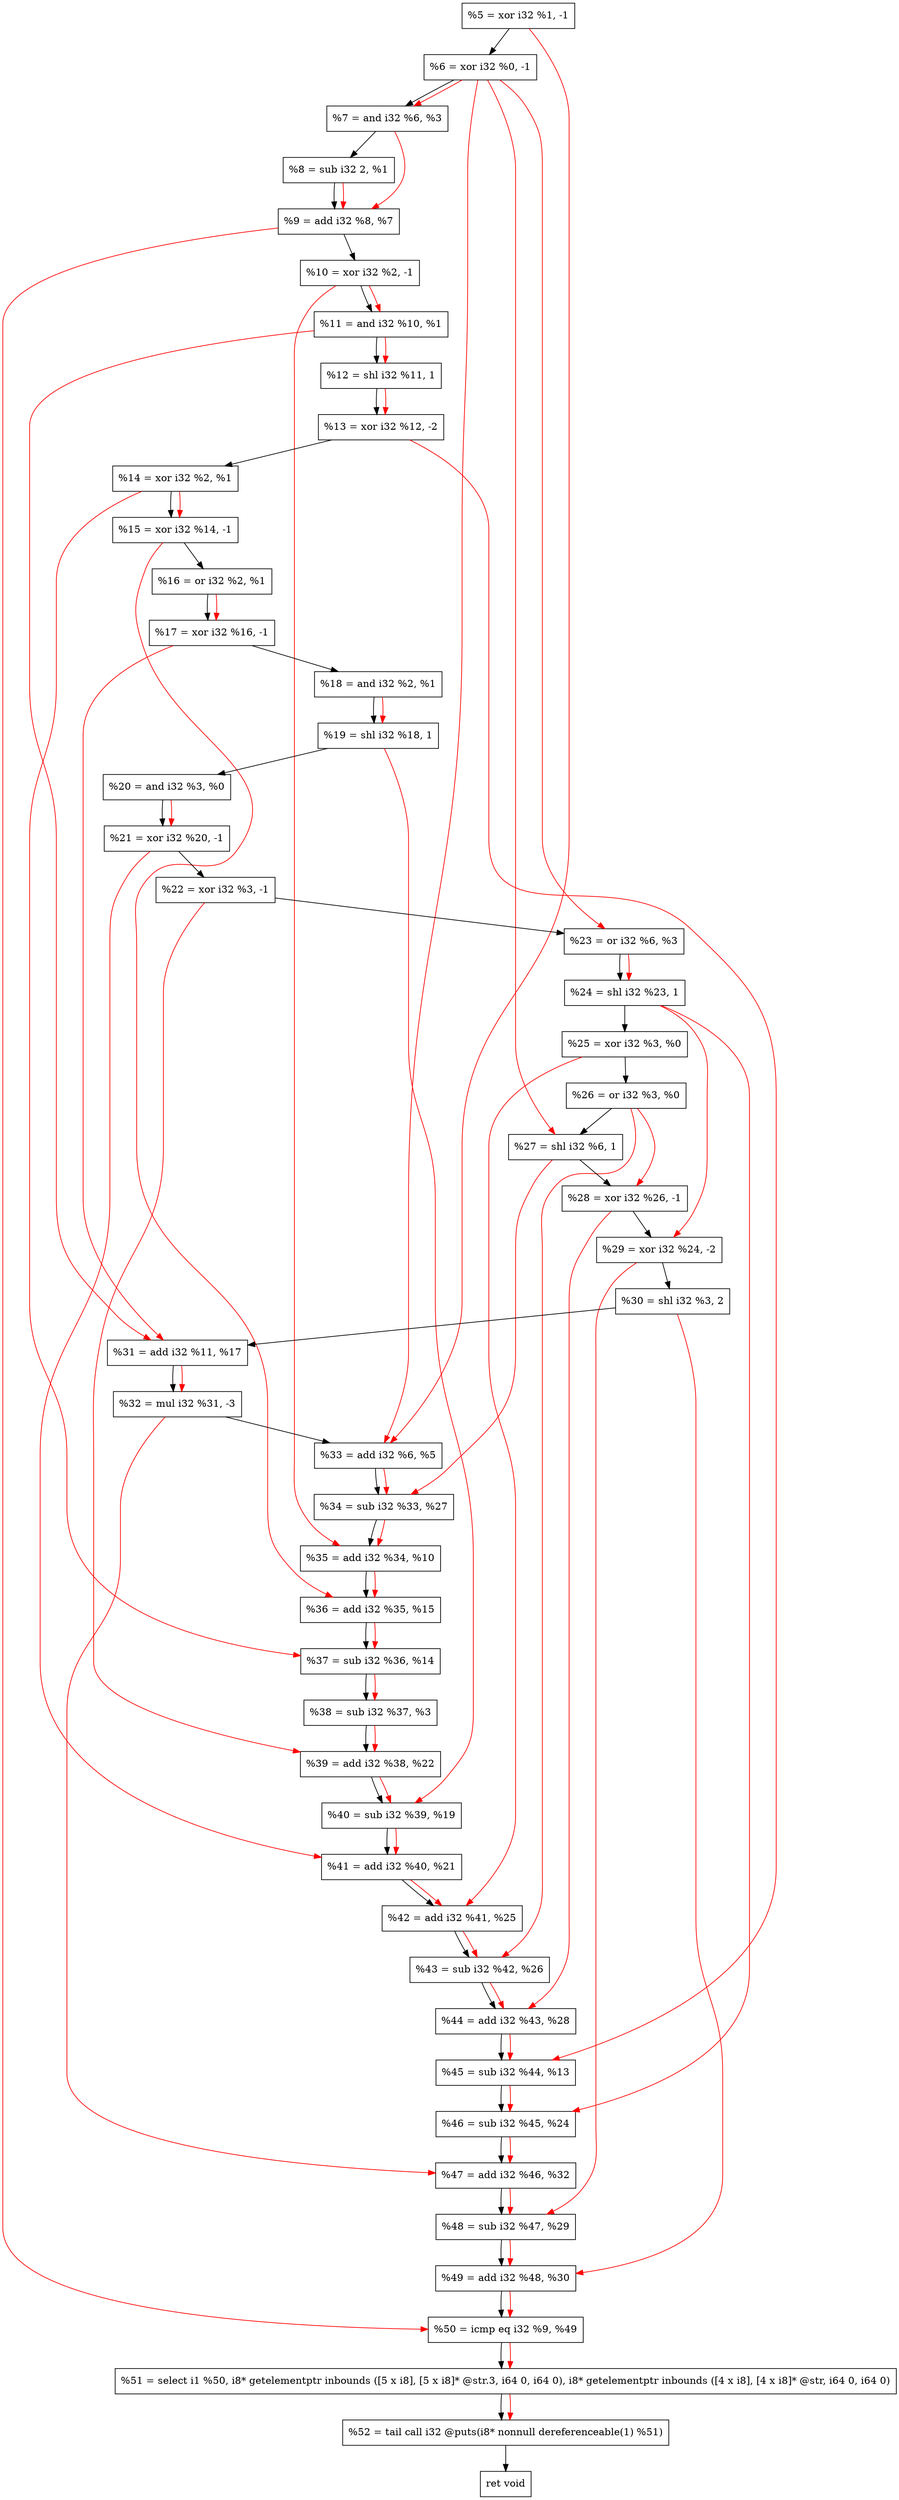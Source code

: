 digraph "DFG for'crackme' function" {
	Node0x23a5d30[shape=record, label="  %5 = xor i32 %1, -1"];
	Node0x23a5da0[shape=record, label="  %6 = xor i32 %0, -1"];
	Node0x23a5e10[shape=record, label="  %7 = and i32 %6, %3"];
	Node0x23a5eb0[shape=record, label="  %8 = sub i32 2, %1"];
	Node0x23a5f20[shape=record, label="  %9 = add i32 %8, %7"];
	Node0x23a5f90[shape=record, label="  %10 = xor i32 %2, -1"];
	Node0x23a6000[shape=record, label="  %11 = and i32 %10, %1"];
	Node0x23a60a0[shape=record, label="  %12 = shl i32 %11, 1"];
	Node0x23a6140[shape=record, label="  %13 = xor i32 %12, -2"];
	Node0x23a61b0[shape=record, label="  %14 = xor i32 %2, %1"];
	Node0x23a6220[shape=record, label="  %15 = xor i32 %14, -1"];
	Node0x23a6290[shape=record, label="  %16 = or i32 %2, %1"];
	Node0x23a6300[shape=record, label="  %17 = xor i32 %16, -1"];
	Node0x23a6370[shape=record, label="  %18 = and i32 %2, %1"];
	Node0x23a63e0[shape=record, label="  %19 = shl i32 %18, 1"];
	Node0x23a6450[shape=record, label="  %20 = and i32 %3, %0"];
	Node0x23a64c0[shape=record, label="  %21 = xor i32 %20, -1"];
	Node0x23a6530[shape=record, label="  %22 = xor i32 %3, -1"];
	Node0x23a65a0[shape=record, label="  %23 = or i32 %6, %3"];
	Node0x23a6610[shape=record, label="  %24 = shl i32 %23, 1"];
	Node0x23a6680[shape=record, label="  %25 = xor i32 %3, %0"];
	Node0x23a66f0[shape=record, label="  %26 = or i32 %3, %0"];
	Node0x23a6760[shape=record, label="  %27 = shl i32 %6, 1"];
	Node0x23a67d0[shape=record, label="  %28 = xor i32 %26, -1"];
	Node0x23a6840[shape=record, label="  %29 = xor i32 %24, -2"];
	Node0x23a68b0[shape=record, label="  %30 = shl i32 %3, 2"];
	Node0x23a6920[shape=record, label="  %31 = add i32 %11, %17"];
	Node0x23a69c0[shape=record, label="  %32 = mul i32 %31, -3"];
	Node0x23a6c40[shape=record, label="  %33 = add i32 %6, %5"];
	Node0x23a6cb0[shape=record, label="  %34 = sub i32 %33, %27"];
	Node0x23a6d20[shape=record, label="  %35 = add i32 %34, %10"];
	Node0x23a6d90[shape=record, label="  %36 = add i32 %35, %15"];
	Node0x23a6e00[shape=record, label="  %37 = sub i32 %36, %14"];
	Node0x23a6e70[shape=record, label="  %38 = sub i32 %37, %3"];
	Node0x23a6ee0[shape=record, label="  %39 = add i32 %38, %22"];
	Node0x23a6f50[shape=record, label="  %40 = sub i32 %39, %19"];
	Node0x23a6fc0[shape=record, label="  %41 = add i32 %40, %21"];
	Node0x23a7030[shape=record, label="  %42 = add i32 %41, %25"];
	Node0x23a70a0[shape=record, label="  %43 = sub i32 %42, %26"];
	Node0x23a7110[shape=record, label="  %44 = add i32 %43, %28"];
	Node0x23a7180[shape=record, label="  %45 = sub i32 %44, %13"];
	Node0x23a71f0[shape=record, label="  %46 = sub i32 %45, %24"];
	Node0x23a7260[shape=record, label="  %47 = add i32 %46, %32"];
	Node0x23a72d0[shape=record, label="  %48 = sub i32 %47, %29"];
	Node0x23a7340[shape=record, label="  %49 = add i32 %48, %30"];
	Node0x23a73b0[shape=record, label="  %50 = icmp eq i32 %9, %49"];
	Node0x2346268[shape=record, label="  %51 = select i1 %50, i8* getelementptr inbounds ([5 x i8], [5 x i8]* @str.3, i64 0, i64 0), i8* getelementptr inbounds ([4 x i8], [4 x i8]* @str, i64 0, i64 0)"];
	Node0x23a7850[shape=record, label="  %52 = tail call i32 @puts(i8* nonnull dereferenceable(1) %51)"];
	Node0x23a78a0[shape=record, label="  ret void"];
	Node0x23a5d30 -> Node0x23a5da0;
	Node0x23a5da0 -> Node0x23a5e10;
	Node0x23a5e10 -> Node0x23a5eb0;
	Node0x23a5eb0 -> Node0x23a5f20;
	Node0x23a5f20 -> Node0x23a5f90;
	Node0x23a5f90 -> Node0x23a6000;
	Node0x23a6000 -> Node0x23a60a0;
	Node0x23a60a0 -> Node0x23a6140;
	Node0x23a6140 -> Node0x23a61b0;
	Node0x23a61b0 -> Node0x23a6220;
	Node0x23a6220 -> Node0x23a6290;
	Node0x23a6290 -> Node0x23a6300;
	Node0x23a6300 -> Node0x23a6370;
	Node0x23a6370 -> Node0x23a63e0;
	Node0x23a63e0 -> Node0x23a6450;
	Node0x23a6450 -> Node0x23a64c0;
	Node0x23a64c0 -> Node0x23a6530;
	Node0x23a6530 -> Node0x23a65a0;
	Node0x23a65a0 -> Node0x23a6610;
	Node0x23a6610 -> Node0x23a6680;
	Node0x23a6680 -> Node0x23a66f0;
	Node0x23a66f0 -> Node0x23a6760;
	Node0x23a6760 -> Node0x23a67d0;
	Node0x23a67d0 -> Node0x23a6840;
	Node0x23a6840 -> Node0x23a68b0;
	Node0x23a68b0 -> Node0x23a6920;
	Node0x23a6920 -> Node0x23a69c0;
	Node0x23a69c0 -> Node0x23a6c40;
	Node0x23a6c40 -> Node0x23a6cb0;
	Node0x23a6cb0 -> Node0x23a6d20;
	Node0x23a6d20 -> Node0x23a6d90;
	Node0x23a6d90 -> Node0x23a6e00;
	Node0x23a6e00 -> Node0x23a6e70;
	Node0x23a6e70 -> Node0x23a6ee0;
	Node0x23a6ee0 -> Node0x23a6f50;
	Node0x23a6f50 -> Node0x23a6fc0;
	Node0x23a6fc0 -> Node0x23a7030;
	Node0x23a7030 -> Node0x23a70a0;
	Node0x23a70a0 -> Node0x23a7110;
	Node0x23a7110 -> Node0x23a7180;
	Node0x23a7180 -> Node0x23a71f0;
	Node0x23a71f0 -> Node0x23a7260;
	Node0x23a7260 -> Node0x23a72d0;
	Node0x23a72d0 -> Node0x23a7340;
	Node0x23a7340 -> Node0x23a73b0;
	Node0x23a73b0 -> Node0x2346268;
	Node0x2346268 -> Node0x23a7850;
	Node0x23a7850 -> Node0x23a78a0;
edge [color=red]
	Node0x23a5da0 -> Node0x23a5e10;
	Node0x23a5eb0 -> Node0x23a5f20;
	Node0x23a5e10 -> Node0x23a5f20;
	Node0x23a5f90 -> Node0x23a6000;
	Node0x23a6000 -> Node0x23a60a0;
	Node0x23a60a0 -> Node0x23a6140;
	Node0x23a61b0 -> Node0x23a6220;
	Node0x23a6290 -> Node0x23a6300;
	Node0x23a6370 -> Node0x23a63e0;
	Node0x23a6450 -> Node0x23a64c0;
	Node0x23a5da0 -> Node0x23a65a0;
	Node0x23a65a0 -> Node0x23a6610;
	Node0x23a5da0 -> Node0x23a6760;
	Node0x23a66f0 -> Node0x23a67d0;
	Node0x23a6610 -> Node0x23a6840;
	Node0x23a6000 -> Node0x23a6920;
	Node0x23a6300 -> Node0x23a6920;
	Node0x23a6920 -> Node0x23a69c0;
	Node0x23a5da0 -> Node0x23a6c40;
	Node0x23a5d30 -> Node0x23a6c40;
	Node0x23a6c40 -> Node0x23a6cb0;
	Node0x23a6760 -> Node0x23a6cb0;
	Node0x23a6cb0 -> Node0x23a6d20;
	Node0x23a5f90 -> Node0x23a6d20;
	Node0x23a6d20 -> Node0x23a6d90;
	Node0x23a6220 -> Node0x23a6d90;
	Node0x23a6d90 -> Node0x23a6e00;
	Node0x23a61b0 -> Node0x23a6e00;
	Node0x23a6e00 -> Node0x23a6e70;
	Node0x23a6e70 -> Node0x23a6ee0;
	Node0x23a6530 -> Node0x23a6ee0;
	Node0x23a6ee0 -> Node0x23a6f50;
	Node0x23a63e0 -> Node0x23a6f50;
	Node0x23a6f50 -> Node0x23a6fc0;
	Node0x23a64c0 -> Node0x23a6fc0;
	Node0x23a6fc0 -> Node0x23a7030;
	Node0x23a6680 -> Node0x23a7030;
	Node0x23a7030 -> Node0x23a70a0;
	Node0x23a66f0 -> Node0x23a70a0;
	Node0x23a70a0 -> Node0x23a7110;
	Node0x23a67d0 -> Node0x23a7110;
	Node0x23a7110 -> Node0x23a7180;
	Node0x23a6140 -> Node0x23a7180;
	Node0x23a7180 -> Node0x23a71f0;
	Node0x23a6610 -> Node0x23a71f0;
	Node0x23a71f0 -> Node0x23a7260;
	Node0x23a69c0 -> Node0x23a7260;
	Node0x23a7260 -> Node0x23a72d0;
	Node0x23a6840 -> Node0x23a72d0;
	Node0x23a72d0 -> Node0x23a7340;
	Node0x23a68b0 -> Node0x23a7340;
	Node0x23a5f20 -> Node0x23a73b0;
	Node0x23a7340 -> Node0x23a73b0;
	Node0x23a73b0 -> Node0x2346268;
	Node0x2346268 -> Node0x23a7850;
}
